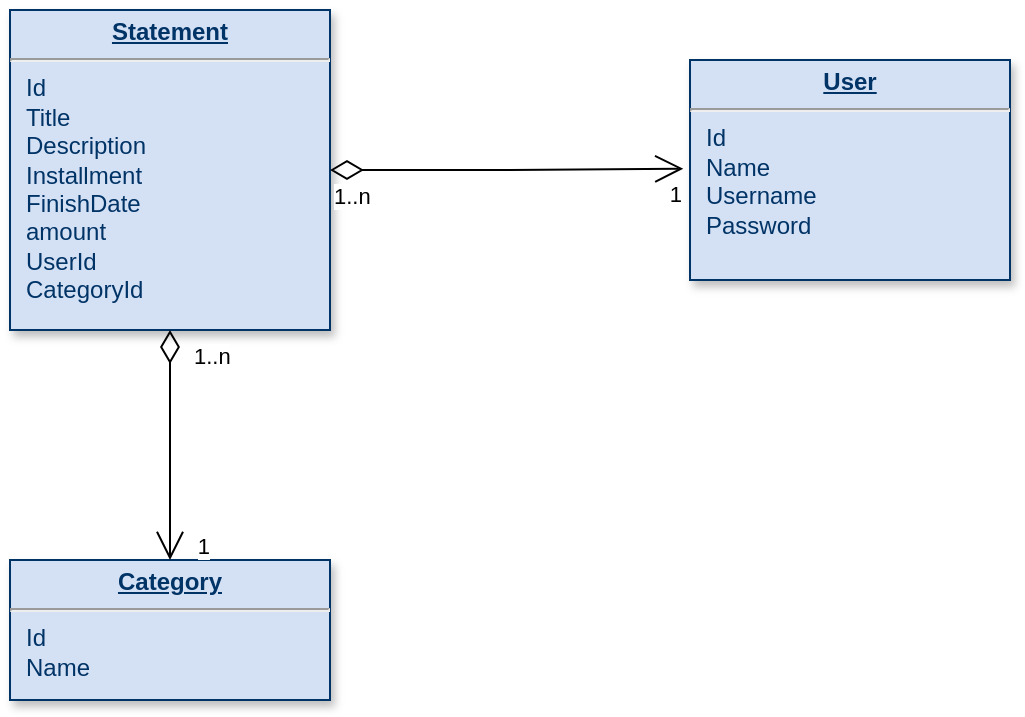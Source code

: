 <mxfile>
    <diagram name="Page-1" id="efa7a0a1-bf9b-a30e-e6df-94a7791c09e9">
        <mxGraphModel dx="947" dy="467" grid="1" gridSize="10" guides="1" tooltips="1" connect="1" arrows="1" fold="1" page="1" pageScale="1" pageWidth="826" pageHeight="1169" background="none" math="0" shadow="0">
            <root>
                <mxCell id="0"/>
                <mxCell id="1" parent="0"/>
                <mxCell id="25" value="&lt;p style=&quot;margin: 0px ; margin-top: 4px ; text-align: center ; text-decoration: underline&quot;&gt;&lt;strong&gt;Statement&lt;/strong&gt;&lt;/p&gt;&lt;hr&gt;&lt;p style=&quot;margin: 0px ; margin-left: 8px&quot;&gt;Id&lt;/p&gt;&lt;p style=&quot;margin: 0px ; margin-left: 8px&quot;&gt;Title&lt;/p&gt;&lt;p style=&quot;margin: 0px ; margin-left: 8px&quot;&gt;Description&lt;/p&gt;&lt;p style=&quot;margin: 0px ; margin-left: 8px&quot;&gt;Installment&lt;br&gt;&lt;/p&gt;&lt;p style=&quot;margin: 0px ; margin-left: 8px&quot;&gt;FinishDate&lt;/p&gt;&lt;p style=&quot;margin: 0px ; margin-left: 8px&quot;&gt;amount&lt;/p&gt;&lt;p style=&quot;margin: 0px ; margin-left: 8px&quot;&gt;UserId&lt;br&gt;&lt;/p&gt;&lt;p style=&quot;margin: 0px ; margin-left: 8px&quot;&gt;CategoryId&lt;/p&gt;&lt;p style=&quot;margin: 0px ; margin-left: 8px&quot;&gt;&lt;br&gt;&lt;/p&gt;" style="verticalAlign=top;align=left;overflow=fill;fontSize=12;fontFamily=Helvetica;html=1;strokeColor=#003366;shadow=1;fillColor=#D4E1F5;fontColor=#003366" parent="1" vertex="1">
                    <mxGeometry x="30.0" y="35.0" width="160" height="160" as="geometry"/>
                </mxCell>
                <mxCell id="VTtbnAWkJCNSFiqAv2Yu-118" value="&lt;p style=&quot;margin: 0px ; margin-top: 4px ; text-align: center ; text-decoration: underline&quot;&gt;&lt;b&gt;User&lt;/b&gt;&lt;/p&gt;&lt;hr&gt;&lt;p style=&quot;margin: 0px ; margin-left: 8px&quot;&gt;Id&lt;/p&gt;&lt;p style=&quot;margin: 0px ; margin-left: 8px&quot;&gt;Name&lt;/p&gt;&lt;p style=&quot;margin: 0px ; margin-left: 8px&quot;&gt;Username&lt;/p&gt;&lt;p style=&quot;margin: 0px ; margin-left: 8px&quot;&gt;Password&lt;/p&gt;&lt;p style=&quot;margin: 0px ; margin-left: 8px&quot;&gt;&lt;br&gt;&lt;/p&gt;&lt;p style=&quot;margin: 0px ; margin-left: 8px&quot;&gt;&lt;br&gt;&lt;/p&gt;" style="verticalAlign=top;align=left;overflow=fill;fontSize=12;fontFamily=Helvetica;html=1;strokeColor=#003366;shadow=1;fillColor=#D4E1F5;fontColor=#003366" parent="1" vertex="1">
                    <mxGeometry x="370" y="60" width="160" height="110" as="geometry"/>
                </mxCell>
                <mxCell id="VTtbnAWkJCNSFiqAv2Yu-119" value="&lt;p style=&quot;margin: 0px ; margin-top: 4px ; text-align: center ; text-decoration: underline&quot;&gt;&lt;b&gt;Category&lt;/b&gt;&lt;/p&gt;&lt;hr&gt;&lt;p style=&quot;margin: 0px ; margin-left: 8px&quot;&gt;Id&lt;/p&gt;&lt;p style=&quot;margin: 0px ; margin-left: 8px&quot;&gt;Name&lt;/p&gt;&lt;p style=&quot;margin: 0px ; margin-left: 8px&quot;&gt;&lt;br&gt;&lt;/p&gt;&lt;p style=&quot;margin: 0px ; margin-left: 8px&quot;&gt;&lt;br&gt;&lt;/p&gt;" style="verticalAlign=top;align=left;overflow=fill;fontSize=12;fontFamily=Helvetica;html=1;strokeColor=#003366;shadow=1;fillColor=#D4E1F5;fontColor=#003366" parent="1" vertex="1">
                    <mxGeometry x="30" y="310" width="160" height="70" as="geometry"/>
                </mxCell>
                <mxCell id="VTtbnAWkJCNSFiqAv2Yu-132" value="" style="endArrow=open;html=1;endSize=12;startArrow=diamondThin;startSize=14;startFill=0;edgeStyle=orthogonalEdgeStyle;rounded=0;exitX=1;exitY=0.5;exitDx=0;exitDy=0;entryX=-0.021;entryY=0.494;entryDx=0;entryDy=0;entryPerimeter=0;" parent="1" source="25" target="VTtbnAWkJCNSFiqAv2Yu-118" edge="1">
                    <mxGeometry relative="1" as="geometry">
                        <mxPoint x="200" y="114.71" as="sourcePoint"/>
                        <mxPoint x="360" y="114.71" as="targetPoint"/>
                    </mxGeometry>
                </mxCell>
                <mxCell id="VTtbnAWkJCNSFiqAv2Yu-133" value="1..n" style="edgeLabel;resizable=0;html=1;align=left;verticalAlign=top;" parent="VTtbnAWkJCNSFiqAv2Yu-132" connectable="0" vertex="1">
                    <mxGeometry x="-1" relative="1" as="geometry"/>
                </mxCell>
                <mxCell id="VTtbnAWkJCNSFiqAv2Yu-134" value="1" style="edgeLabel;resizable=0;html=1;align=right;verticalAlign=top;" parent="VTtbnAWkJCNSFiqAv2Yu-132" connectable="0" vertex="1">
                    <mxGeometry x="1" relative="1" as="geometry"/>
                </mxCell>
                <mxCell id="26" value="" style="endArrow=open;html=1;endSize=12;startArrow=diamondThin;startSize=14;startFill=0;edgeStyle=orthogonalEdgeStyle;rounded=0;exitX=0.5;exitY=1;exitDx=0;exitDy=0;entryX=0.5;entryY=0;entryDx=0;entryDy=0;" edge="1" parent="1" source="25" target="VTtbnAWkJCNSFiqAv2Yu-119">
                    <mxGeometry relative="1" as="geometry">
                        <mxPoint x="230" y="260.66" as="sourcePoint"/>
                        <mxPoint x="406.64" y="260" as="targetPoint"/>
                    </mxGeometry>
                </mxCell>
                <mxCell id="27" value="1..n" style="edgeLabel;resizable=0;html=1;align=left;verticalAlign=top;" connectable="0" vertex="1" parent="26">
                    <mxGeometry x="-1" relative="1" as="geometry">
                        <mxPoint x="10" as="offset"/>
                    </mxGeometry>
                </mxCell>
                <mxCell id="28" value="1" style="edgeLabel;resizable=0;html=1;align=right;verticalAlign=top;" connectable="0" vertex="1" parent="26">
                    <mxGeometry x="1" relative="1" as="geometry">
                        <mxPoint x="20" y="-20" as="offset"/>
                    </mxGeometry>
                </mxCell>
            </root>
        </mxGraphModel>
    </diagram>
</mxfile>